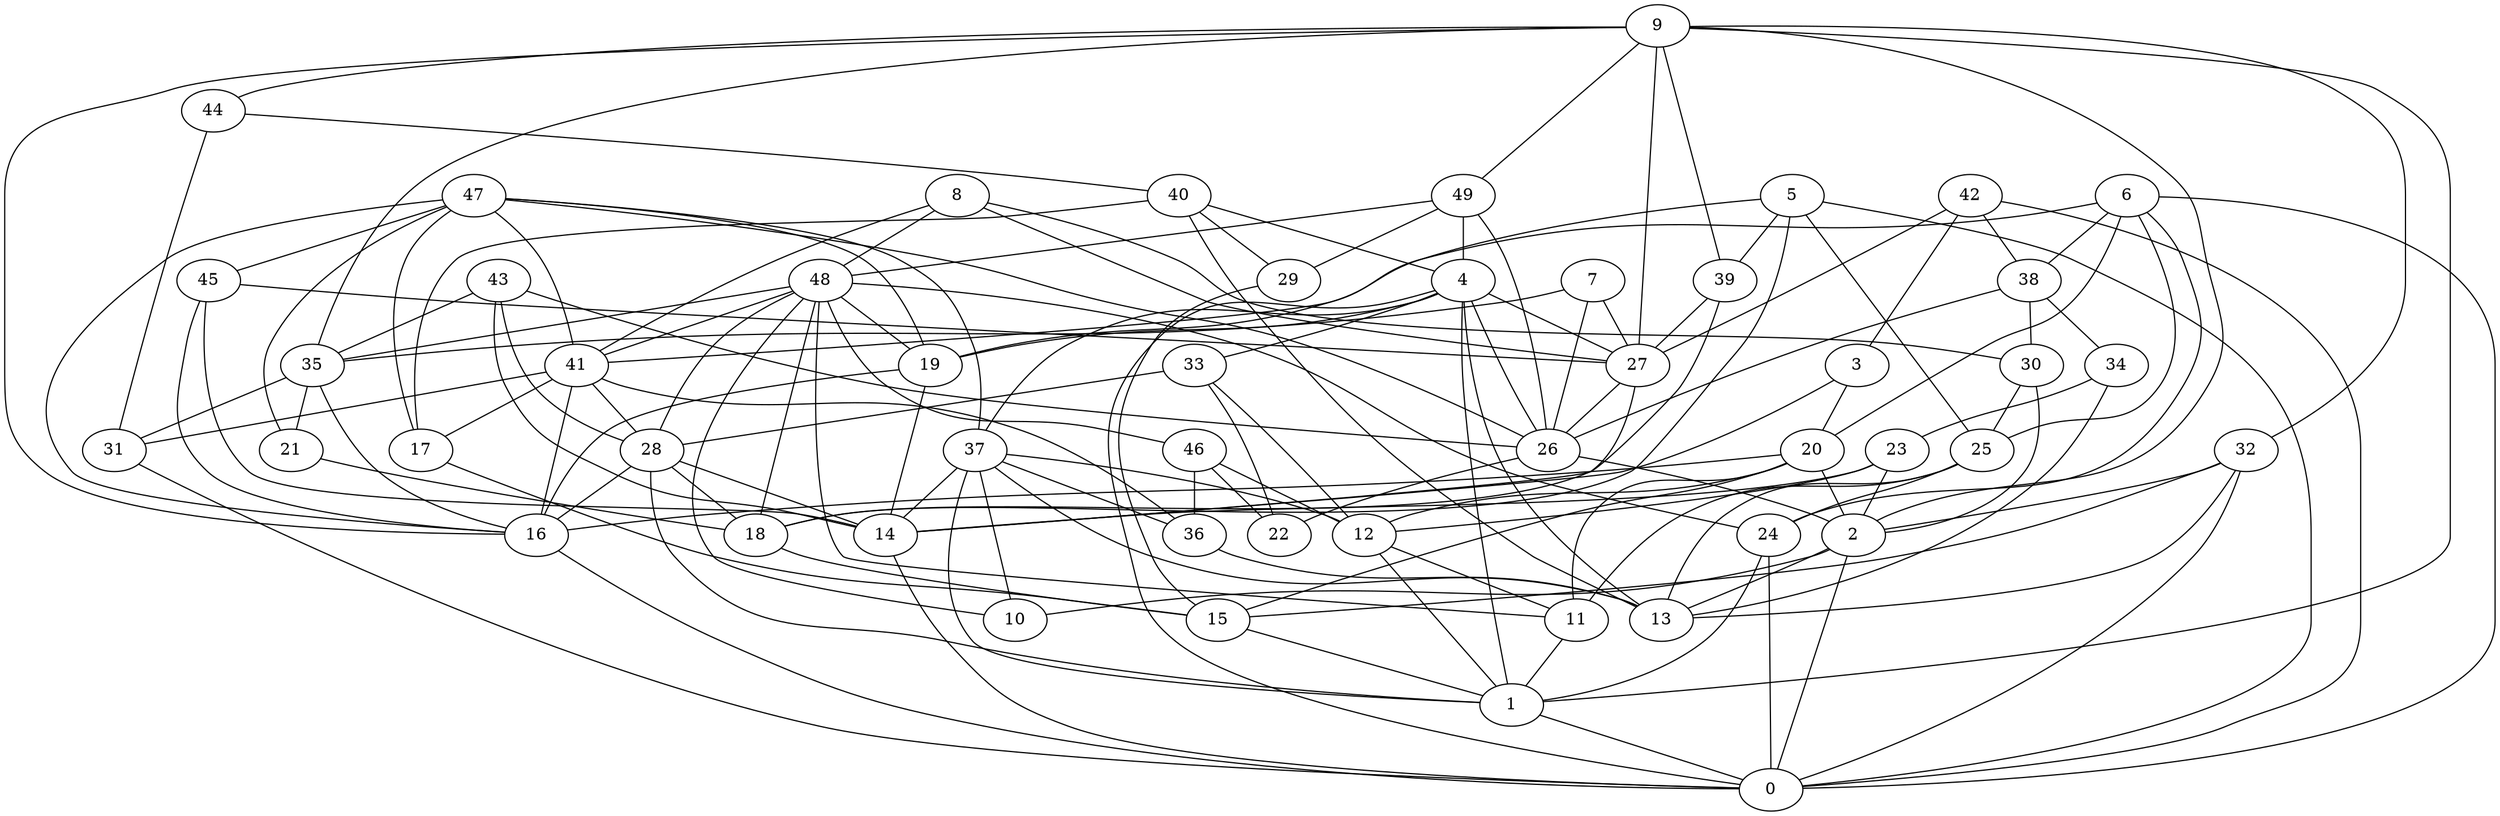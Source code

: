 digraph GG_graph {

subgraph G_graph {
edge [color = black]
"7" -> "27" [dir = none]
"7" -> "26" [dir = none]
"7" -> "35" [dir = none]
"38" -> "34" [dir = none]
"38" -> "26" [dir = none]
"38" -> "30" [dir = none]
"11" -> "1" [dir = none]
"39" -> "27" [dir = none]
"39" -> "18" [dir = none]
"9" -> "49" [dir = none]
"9" -> "1" [dir = none]
"9" -> "39" [dir = none]
"9" -> "44" [dir = none]
"9" -> "16" [dir = none]
"9" -> "27" [dir = none]
"9" -> "35" [dir = none]
"9" -> "2" [dir = none]
"9" -> "32" [dir = none]
"24" -> "0" [dir = none]
"24" -> "1" [dir = none]
"46" -> "12" [dir = none]
"46" -> "36" [dir = none]
"46" -> "22" [dir = none]
"31" -> "0" [dir = none]
"33" -> "12" [dir = none]
"33" -> "22" [dir = none]
"33" -> "28" [dir = none]
"47" -> "17" [dir = none]
"47" -> "37" [dir = none]
"47" -> "21" [dir = none]
"47" -> "19" [dir = none]
"47" -> "45" [dir = none]
"47" -> "26" [dir = none]
"47" -> "16" [dir = none]
"47" -> "41" [dir = none]
"16" -> "0" [dir = none]
"15" -> "1" [dir = none]
"29" -> "15" [dir = none]
"44" -> "31" [dir = none]
"44" -> "40" [dir = none]
"12" -> "1" [dir = none]
"12" -> "11" [dir = none]
"34" -> "13" [dir = none]
"34" -> "23" [dir = none]
"14" -> "0" [dir = none]
"37" -> "10" [dir = none]
"37" -> "36" [dir = none]
"37" -> "13" [dir = none]
"37" -> "12" [dir = none]
"37" -> "14" [dir = none]
"37" -> "1" [dir = none]
"32" -> "13" [dir = none]
"32" -> "2" [dir = none]
"32" -> "15" [dir = none]
"32" -> "0" [dir = none]
"26" -> "22" [dir = none]
"26" -> "2" [dir = none]
"48" -> "24" [dir = none]
"48" -> "11" [dir = none]
"48" -> "10" [dir = none]
"48" -> "18" [dir = none]
"48" -> "28" [dir = none]
"48" -> "35" [dir = none]
"48" -> "19" [dir = none]
"48" -> "46" [dir = none]
"48" -> "41" [dir = none]
"18" -> "15" [dir = none]
"23" -> "12" [dir = none]
"23" -> "2" [dir = none]
"23" -> "14" [dir = none]
"21" -> "18" [dir = none]
"20" -> "11" [dir = none]
"20" -> "15" [dir = none]
"20" -> "12" [dir = none]
"20" -> "16" [dir = none]
"20" -> "2" [dir = none]
"36" -> "13" [dir = none]
"1" -> "0" [dir = none]
"40" -> "29" [dir = none]
"40" -> "13" [dir = none]
"40" -> "17" [dir = none]
"40" -> "4" [dir = none]
"17" -> "15" [dir = none]
"5" -> "0" [dir = none]
"5" -> "25" [dir = none]
"5" -> "19" [dir = none]
"5" -> "18" [dir = none]
"5" -> "39" [dir = none]
"43" -> "28" [dir = none]
"43" -> "14" [dir = none]
"43" -> "26" [dir = none]
"43" -> "35" [dir = none]
"19" -> "16" [dir = none]
"19" -> "14" [dir = none]
"8" -> "30" [dir = none]
"8" -> "48" [dir = none]
"8" -> "27" [dir = none]
"8" -> "41" [dir = none]
"28" -> "14" [dir = none]
"28" -> "1" [dir = none]
"28" -> "18" [dir = none]
"28" -> "16" [dir = none]
"41" -> "28" [dir = none]
"41" -> "31" [dir = none]
"41" -> "17" [dir = none]
"41" -> "16" [dir = none]
"41" -> "36" [dir = none]
"35" -> "21" [dir = none]
"35" -> "16" [dir = none]
"35" -> "31" [dir = none]
"27" -> "14" [dir = none]
"27" -> "26" [dir = none]
"42" -> "38" [dir = none]
"42" -> "3" [dir = none]
"42" -> "27" [dir = none]
"42" -> "0" [dir = none]
"49" -> "26" [dir = none]
"49" -> "4" [dir = none]
"49" -> "48" [dir = none]
"49" -> "29" [dir = none]
"25" -> "13" [dir = none]
"25" -> "24" [dir = none]
"25" -> "11" [dir = none]
"2" -> "13" [dir = none]
"2" -> "0" [dir = none]
"2" -> "10" [dir = none]
"4" -> "37" [dir = none]
"4" -> "1" [dir = none]
"4" -> "26" [dir = none]
"4" -> "19" [dir = none]
"4" -> "0" [dir = none]
"4" -> "13" [dir = none]
"4" -> "27" [dir = none]
"4" -> "33" [dir = none]
"6" -> "24" [dir = none]
"6" -> "41" [dir = none]
"6" -> "20" [dir = none]
"6" -> "0" [dir = none]
"6" -> "38" [dir = none]
"6" -> "25" [dir = none]
"45" -> "27" [dir = none]
"45" -> "14" [dir = none]
"45" -> "16" [dir = none]
"30" -> "25" [dir = none]
"30" -> "2" [dir = none]
"3" -> "14" [dir = none]
"3" -> "20" [dir = none]
}

}
